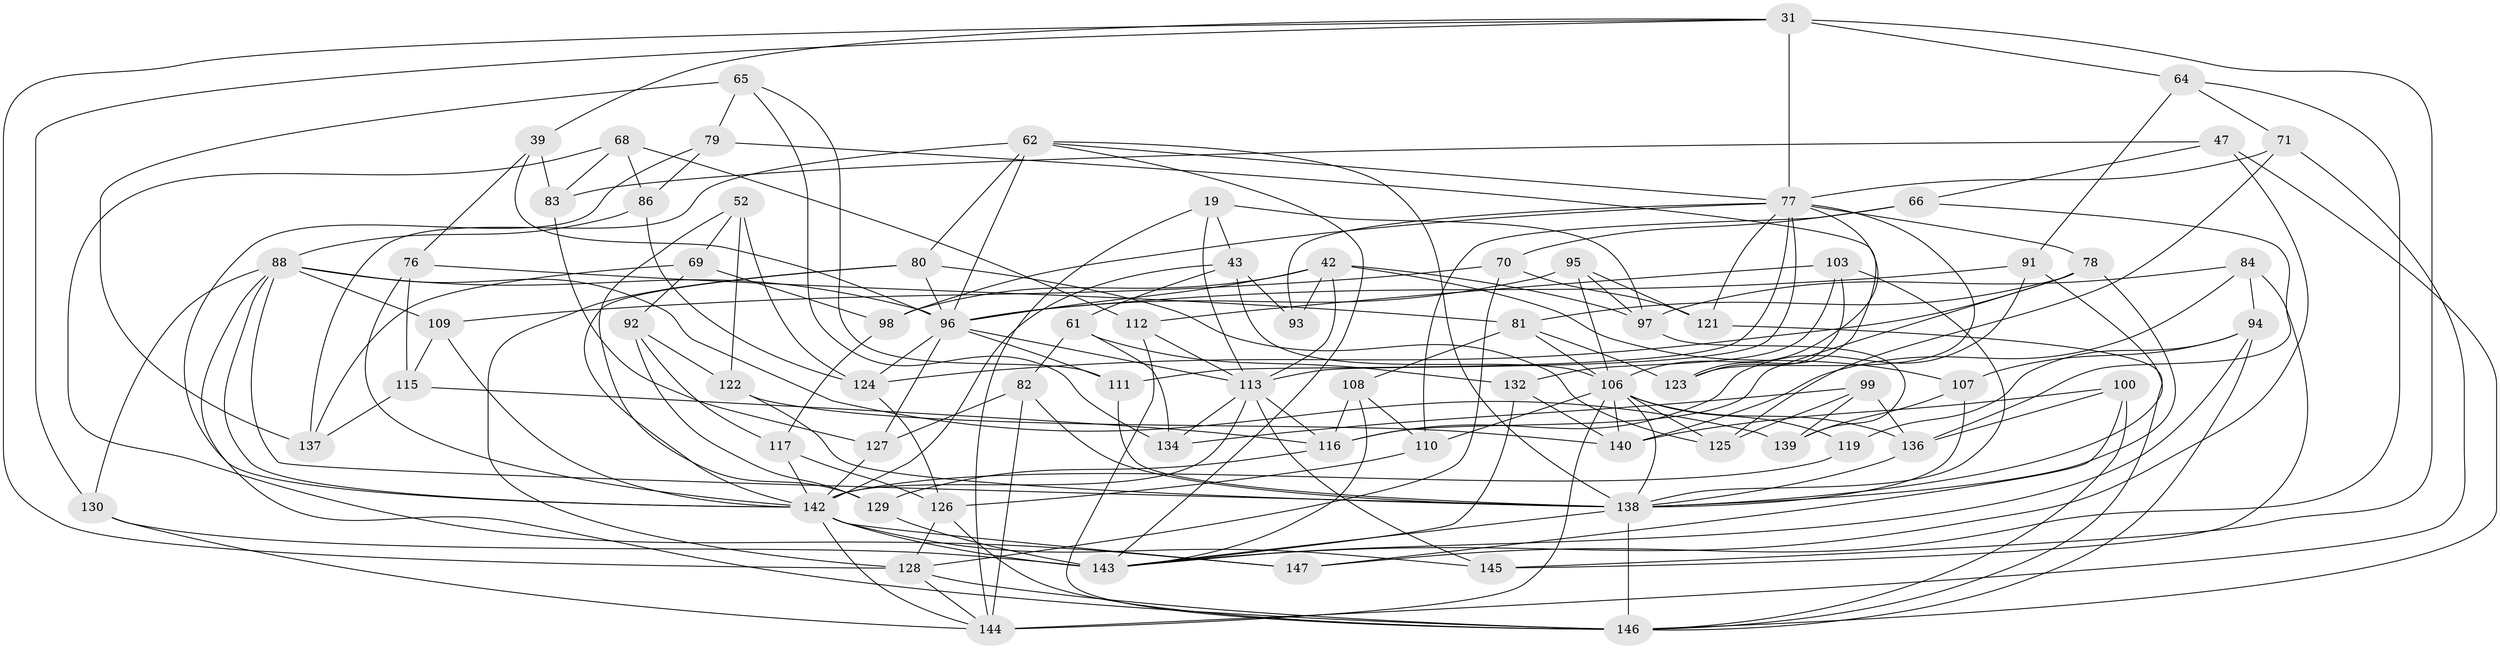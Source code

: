 // original degree distribution, {4: 1.0}
// Generated by graph-tools (version 1.1) at 2025/57/03/09/25 04:57:44]
// undirected, 73 vertices, 186 edges
graph export_dot {
graph [start="1"]
  node [color=gray90,style=filled];
  19;
  31 [super="+24"];
  39;
  42 [super="+28+26"];
  43 [super="+10"];
  47;
  52;
  61;
  62 [super="+53+60"];
  64;
  65;
  66;
  68;
  69;
  70;
  71;
  76;
  77 [super="+27+73+59"];
  78 [super="+40"];
  79;
  80 [super="+4+75"];
  81 [super="+29"];
  82 [super="+63"];
  83;
  84;
  86;
  88 [super="+12+45+58"];
  91;
  92;
  93;
  94 [super="+32"];
  95;
  96 [super="+74"];
  97 [super="+15"];
  98;
  99;
  100;
  103;
  106 [super="+102+101"];
  107;
  108;
  109;
  110;
  111;
  112;
  113 [super="+2+85+11+25"];
  115;
  116 [super="+38"];
  117;
  119;
  121;
  122;
  123;
  124 [super="+50"];
  125;
  126 [super="+89"];
  127;
  128 [super="+1+14"];
  129;
  130 [super="+44"];
  132;
  134;
  136 [super="+90"];
  137;
  138 [super="+18+56+114+46"];
  139;
  140 [super="+120"];
  142 [super="+141+87"];
  143 [super="+21+133+131+118"];
  144 [super="+5+6"];
  145 [super="+36"];
  146 [super="+57+49"];
  147;
  19 -- 43;
  19 -- 97;
  19 -- 144;
  19 -- 113;
  31 -- 77 [weight=2];
  31 -- 128;
  31 -- 64;
  31 -- 145 [weight=2];
  31 -- 39;
  31 -- 130;
  39 -- 76;
  39 -- 83;
  39 -- 96;
  42 -- 97 [weight=2];
  42 -- 113 [weight=2];
  42 -- 98;
  42 -- 107;
  42 -- 93;
  42 -- 96;
  43 -- 93 [weight=2];
  43 -- 61;
  43 -- 106;
  43 -- 142;
  47 -- 66;
  47 -- 83;
  47 -- 146;
  47 -- 143;
  52 -- 129;
  52 -- 122;
  52 -- 69;
  52 -- 124;
  61 -- 132;
  61 -- 82;
  61 -- 134;
  62 -- 137;
  62 -- 77 [weight=2];
  62 -- 80 [weight=3];
  62 -- 96 [weight=2];
  62 -- 138;
  62 -- 143;
  64 -- 71;
  64 -- 91;
  64 -- 147;
  65 -- 111;
  65 -- 79;
  65 -- 134;
  65 -- 137;
  66 -- 110;
  66 -- 70;
  66 -- 136;
  68 -- 86;
  68 -- 112;
  68 -- 147;
  68 -- 83;
  69 -- 137;
  69 -- 98;
  69 -- 92;
  70 -- 121;
  70 -- 109;
  70 -- 128;
  71 -- 125;
  71 -- 144;
  71 -- 77;
  76 -- 115;
  76 -- 81;
  76 -- 142;
  77 -- 121;
  77 -- 78;
  77 -- 113 [weight=3];
  77 -- 93;
  77 -- 98;
  77 -- 111;
  77 -- 123;
  77 -- 106 [weight=2];
  78 -- 116;
  78 -- 81 [weight=2];
  78 -- 124;
  78 -- 138;
  79 -- 86;
  79 -- 123;
  79 -- 142;
  80 -- 125;
  80 -- 128 [weight=2];
  80 -- 96;
  80 -- 142;
  81 -- 123;
  81 -- 108;
  81 -- 106;
  82 -- 144 [weight=2];
  82 -- 127;
  82 -- 138 [weight=2];
  83 -- 127;
  84 -- 145;
  84 -- 140;
  84 -- 94;
  84 -- 97;
  86 -- 88;
  86 -- 124;
  88 -- 109;
  88 -- 130 [weight=2];
  88 -- 139;
  88 -- 96 [weight=2];
  88 -- 146;
  88 -- 138;
  88 -- 142;
  91 -- 116;
  91 -- 96;
  91 -- 138;
  92 -- 117;
  92 -- 122;
  92 -- 129;
  94 -- 119 [weight=2];
  94 -- 107;
  94 -- 146;
  94 -- 143;
  95 -- 97;
  95 -- 121;
  95 -- 96;
  95 -- 106;
  96 -- 111;
  96 -- 113;
  96 -- 124 [weight=2];
  96 -- 127;
  97 -- 139;
  98 -- 117;
  99 -- 125;
  99 -- 136;
  99 -- 139;
  99 -- 134;
  100 -- 146;
  100 -- 136;
  100 -- 147;
  100 -- 140;
  103 -- 112;
  103 -- 132;
  103 -- 123;
  103 -- 138;
  106 -- 136 [weight=2];
  106 -- 140 [weight=2];
  106 -- 110;
  106 -- 144;
  106 -- 119;
  106 -- 125;
  106 -- 138 [weight=3];
  107 -- 139;
  107 -- 138;
  108 -- 110;
  108 -- 116;
  108 -- 143;
  109 -- 115;
  109 -- 142;
  110 -- 126;
  111 -- 138;
  112 -- 113;
  112 -- 146;
  113 -- 134;
  113 -- 142;
  113 -- 116;
  113 -- 145;
  115 -- 137;
  115 -- 116;
  116 -- 129;
  117 -- 126;
  117 -- 142;
  119 -- 142;
  121 -- 146;
  122 -- 138;
  122 -- 140;
  124 -- 126;
  126 -- 128 [weight=2];
  126 -- 146;
  127 -- 142;
  128 -- 144;
  128 -- 146;
  129 -- 143;
  130 -- 144;
  130 -- 143 [weight=2];
  132 -- 140;
  132 -- 143;
  136 -- 138;
  138 -- 143 [weight=2];
  138 -- 146 [weight=2];
  142 -- 143 [weight=6];
  142 -- 147;
  142 -- 144;
  142 -- 145 [weight=2];
}
